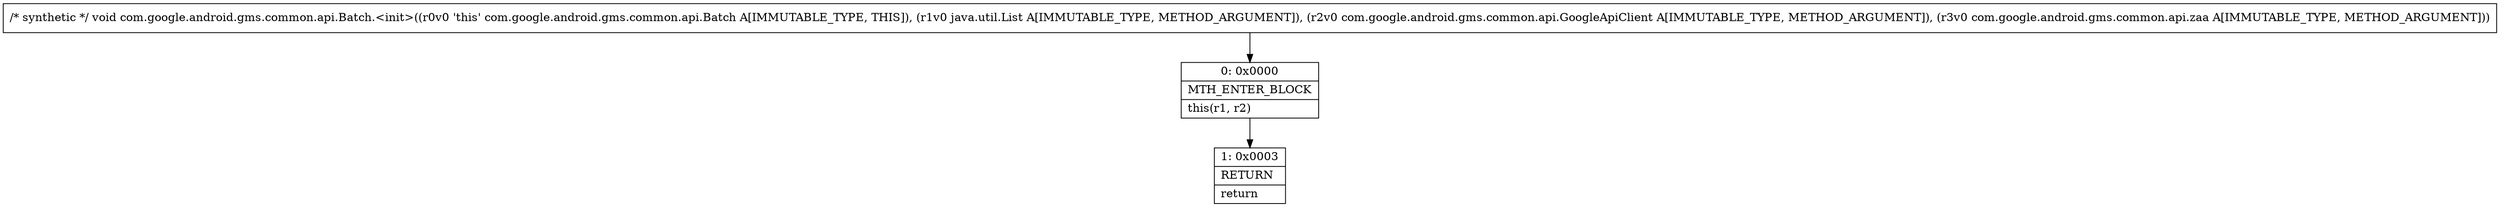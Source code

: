 digraph "CFG forcom.google.android.gms.common.api.Batch.\<init\>(Ljava\/util\/List;Lcom\/google\/android\/gms\/common\/api\/GoogleApiClient;Lcom\/google\/android\/gms\/common\/api\/zaa;)V" {
Node_0 [shape=record,label="{0\:\ 0x0000|MTH_ENTER_BLOCK\l|this(r1, r2)\l}"];
Node_1 [shape=record,label="{1\:\ 0x0003|RETURN\l|return\l}"];
MethodNode[shape=record,label="{\/* synthetic *\/ void com.google.android.gms.common.api.Batch.\<init\>((r0v0 'this' com.google.android.gms.common.api.Batch A[IMMUTABLE_TYPE, THIS]), (r1v0 java.util.List A[IMMUTABLE_TYPE, METHOD_ARGUMENT]), (r2v0 com.google.android.gms.common.api.GoogleApiClient A[IMMUTABLE_TYPE, METHOD_ARGUMENT]), (r3v0 com.google.android.gms.common.api.zaa A[IMMUTABLE_TYPE, METHOD_ARGUMENT])) }"];
MethodNode -> Node_0;
Node_0 -> Node_1;
}

